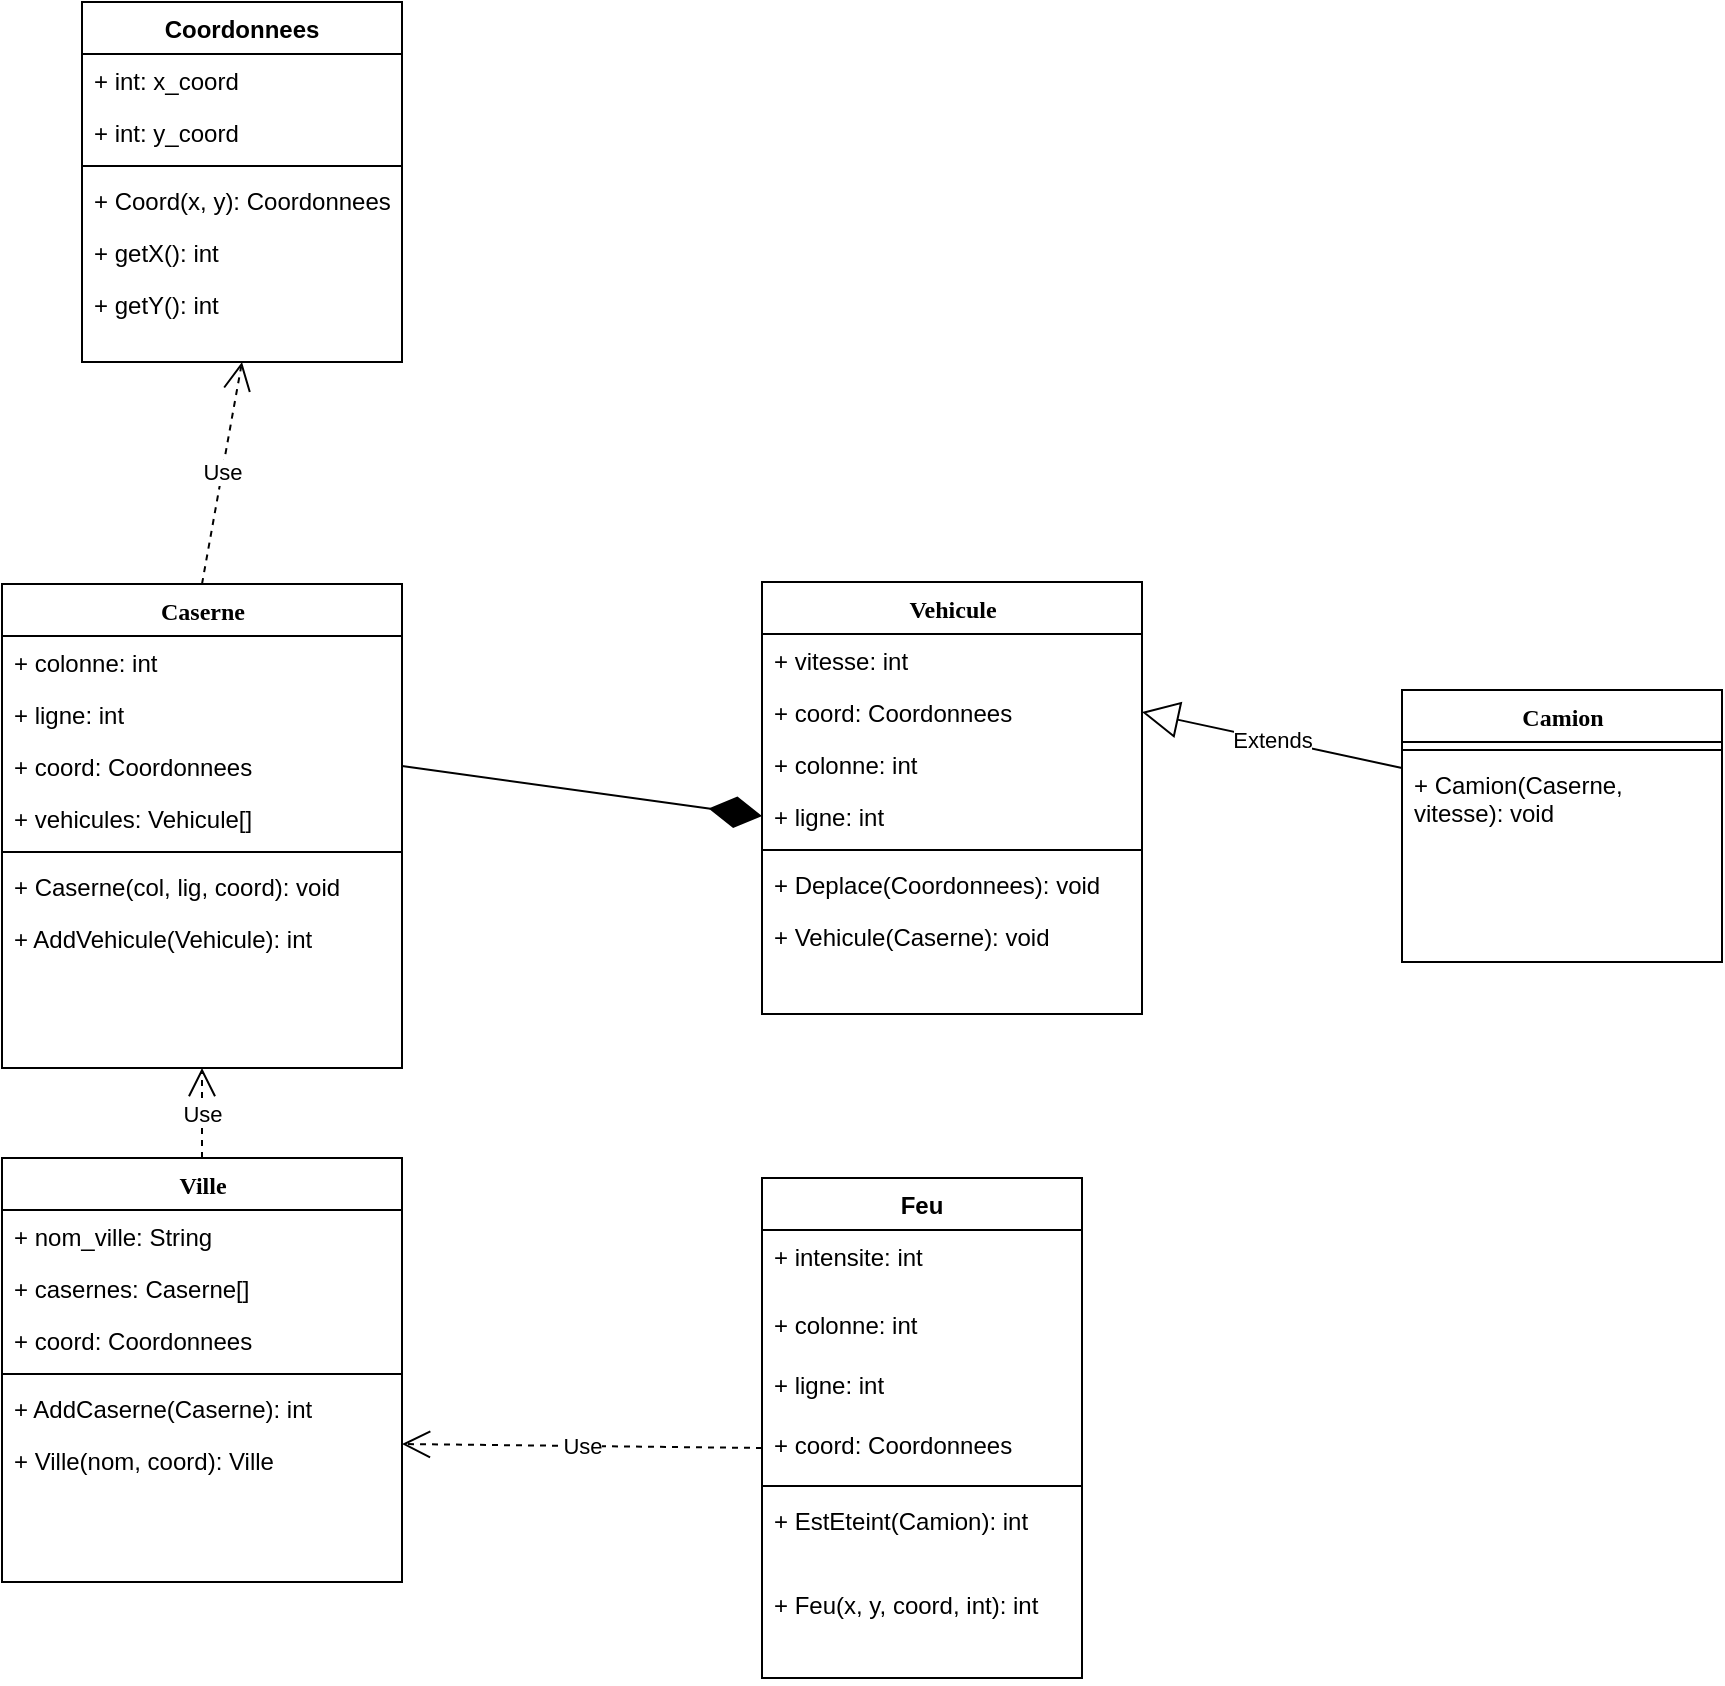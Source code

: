 <mxfile version="12.3.6" type="device" pages="1"><diagram name="Page-1" id="9f46799a-70d6-7492-0946-bef42562c5a5"><mxGraphModel dx="782" dy="1300" grid="1" gridSize="10" guides="1" tooltips="1" connect="1" arrows="1" fold="1" page="1" pageScale="1" pageWidth="1100" pageHeight="850" background="#ffffff" math="0" shadow="0"><root><mxCell id="0"/><mxCell id="1" parent="0"/><mxCell id="78961159f06e98e8-17" value="Caserne" style="swimlane;html=1;fontStyle=1;align=center;verticalAlign=top;childLayout=stackLayout;horizontal=1;startSize=26;horizontalStack=0;resizeParent=1;resizeLast=0;collapsible=1;marginBottom=0;swimlaneFillColor=#ffffff;rounded=0;shadow=0;comic=0;labelBackgroundColor=none;strokeWidth=1;fillColor=none;fontFamily=Verdana;fontSize=12" parent="1" vertex="1"><mxGeometry x="50" y="231" width="200" height="242" as="geometry"/></mxCell><mxCell id="78961159f06e98e8-23" value="+ colonne: int" style="text;html=1;strokeColor=none;fillColor=none;align=left;verticalAlign=top;spacingLeft=4;spacingRight=4;whiteSpace=wrap;overflow=hidden;rotatable=0;points=[[0,0.5],[1,0.5]];portConstraint=eastwest;" parent="78961159f06e98e8-17" vertex="1"><mxGeometry y="26" width="200" height="26" as="geometry"/></mxCell><mxCell id="78961159f06e98e8-25" value="+ ligne: int" style="text;html=1;strokeColor=none;fillColor=none;align=left;verticalAlign=top;spacingLeft=4;spacingRight=4;whiteSpace=wrap;overflow=hidden;rotatable=0;points=[[0,0.5],[1,0.5]];portConstraint=eastwest;" parent="78961159f06e98e8-17" vertex="1"><mxGeometry y="52" width="200" height="26" as="geometry"/></mxCell><mxCell id="78961159f06e98e8-26" value="+ coord: Coordonnees" style="text;html=1;strokeColor=none;fillColor=none;align=left;verticalAlign=top;spacingLeft=4;spacingRight=4;whiteSpace=wrap;overflow=hidden;rotatable=0;points=[[0,0.5],[1,0.5]];portConstraint=eastwest;" parent="78961159f06e98e8-17" vertex="1"><mxGeometry y="78" width="200" height="26" as="geometry"/></mxCell><mxCell id="HT7YnywdIxl9OsIt7Vvr-9" value="+ vehicules: Vehicule[]" style="text;html=1;strokeColor=none;fillColor=none;align=left;verticalAlign=top;spacingLeft=4;spacingRight=4;whiteSpace=wrap;overflow=hidden;rotatable=0;points=[[0,0.5],[1,0.5]];portConstraint=eastwest;" parent="78961159f06e98e8-17" vertex="1"><mxGeometry y="104" width="200" height="26" as="geometry"/></mxCell><mxCell id="78961159f06e98e8-19" value="" style="line;html=1;strokeWidth=1;fillColor=none;align=left;verticalAlign=middle;spacingTop=-1;spacingLeft=3;spacingRight=3;rotatable=0;labelPosition=right;points=[];portConstraint=eastwest;" parent="78961159f06e98e8-17" vertex="1"><mxGeometry y="130" width="200" height="8" as="geometry"/></mxCell><mxCell id="78961159f06e98e8-20" value="+ Caserne(col, lig, coord): void" style="text;html=1;strokeColor=none;fillColor=none;align=left;verticalAlign=top;spacingLeft=4;spacingRight=4;whiteSpace=wrap;overflow=hidden;rotatable=0;points=[[0,0.5],[1,0.5]];portConstraint=eastwest;" parent="78961159f06e98e8-17" vertex="1"><mxGeometry y="138" width="200" height="26" as="geometry"/></mxCell><mxCell id="78961159f06e98e8-27" value="+ AddVehicule(Vehicule): int" style="text;html=1;strokeColor=none;fillColor=none;align=left;verticalAlign=top;spacingLeft=4;spacingRight=4;whiteSpace=wrap;overflow=hidden;rotatable=0;points=[[0,0.5],[1,0.5]];portConstraint=eastwest;" parent="78961159f06e98e8-17" vertex="1"><mxGeometry y="164" width="200" height="26" as="geometry"/></mxCell><mxCell id="78961159f06e98e8-30" value="Vehicule" style="swimlane;html=1;fontStyle=1;align=center;verticalAlign=top;childLayout=stackLayout;horizontal=1;startSize=26;horizontalStack=0;resizeParent=1;resizeLast=0;collapsible=1;marginBottom=0;swimlaneFillColor=#ffffff;rounded=0;shadow=0;comic=0;labelBackgroundColor=none;strokeWidth=1;fillColor=none;fontFamily=Verdana;fontSize=12" parent="1" vertex="1"><mxGeometry x="430" y="230" width="190" height="216" as="geometry"/></mxCell><mxCell id="78961159f06e98e8-32" value="+ vitesse: int" style="text;html=1;strokeColor=none;fillColor=none;align=left;verticalAlign=top;spacingLeft=4;spacingRight=4;whiteSpace=wrap;overflow=hidden;rotatable=0;points=[[0,0.5],[1,0.5]];portConstraint=eastwest;" parent="78961159f06e98e8-30" vertex="1"><mxGeometry y="26" width="190" height="26" as="geometry"/></mxCell><mxCell id="78961159f06e98e8-33" value="+ coord: Coordonnees" style="text;html=1;strokeColor=none;fillColor=none;align=left;verticalAlign=top;spacingLeft=4;spacingRight=4;whiteSpace=wrap;overflow=hidden;rotatable=0;points=[[0,0.5],[1,0.5]];portConstraint=eastwest;" parent="78961159f06e98e8-30" vertex="1"><mxGeometry y="52" width="190" height="26" as="geometry"/></mxCell><mxCell id="jZ0c2ZTz9zIEuqEa1qDP-1" value="+ colonne: int" style="text;html=1;strokeColor=none;fillColor=none;align=left;verticalAlign=top;spacingLeft=4;spacingRight=4;whiteSpace=wrap;overflow=hidden;rotatable=0;points=[[0,0.5],[1,0.5]];portConstraint=eastwest;" vertex="1" parent="78961159f06e98e8-30"><mxGeometry y="78" width="190" height="26" as="geometry"/></mxCell><mxCell id="jZ0c2ZTz9zIEuqEa1qDP-2" value="+ ligne: int" style="text;html=1;strokeColor=none;fillColor=none;align=left;verticalAlign=top;spacingLeft=4;spacingRight=4;whiteSpace=wrap;overflow=hidden;rotatable=0;points=[[0,0.5],[1,0.5]];portConstraint=eastwest;" vertex="1" parent="78961159f06e98e8-30"><mxGeometry y="104" width="190" height="26" as="geometry"/></mxCell><mxCell id="78961159f06e98e8-38" value="" style="line;html=1;strokeWidth=1;fillColor=none;align=left;verticalAlign=middle;spacingTop=-1;spacingLeft=3;spacingRight=3;rotatable=0;labelPosition=right;points=[];portConstraint=eastwest;" parent="78961159f06e98e8-30" vertex="1"><mxGeometry y="130" width="190" height="8" as="geometry"/></mxCell><mxCell id="78961159f06e98e8-39" value="+ Deplace(Coordonnees): void" style="text;html=1;strokeColor=none;fillColor=none;align=left;verticalAlign=top;spacingLeft=4;spacingRight=4;whiteSpace=wrap;overflow=hidden;rotatable=0;points=[[0,0.5],[1,0.5]];portConstraint=eastwest;" parent="78961159f06e98e8-30" vertex="1"><mxGeometry y="138" width="190" height="26" as="geometry"/></mxCell><mxCell id="oDiRZT6hLIiaNtrzYCbH-21" value="+ Vehicule(Caserne): void" style="text;html=1;strokeColor=none;fillColor=none;align=left;verticalAlign=top;spacingLeft=4;spacingRight=4;whiteSpace=wrap;overflow=hidden;rotatable=0;points=[[0,0.5],[1,0.5]];portConstraint=eastwest;" parent="78961159f06e98e8-30" vertex="1"><mxGeometry y="164" width="190" height="52" as="geometry"/></mxCell><mxCell id="78961159f06e98e8-43" value="Camion&lt;br&gt;" style="swimlane;html=1;fontStyle=1;align=center;verticalAlign=top;childLayout=stackLayout;horizontal=1;startSize=26;horizontalStack=0;resizeParent=1;resizeLast=0;collapsible=1;marginBottom=0;swimlaneFillColor=#ffffff;rounded=0;shadow=0;comic=0;labelBackgroundColor=none;strokeWidth=1;fillColor=none;fontFamily=Verdana;fontSize=12" parent="1" vertex="1"><mxGeometry x="750" y="284" width="160" height="136" as="geometry"/></mxCell><mxCell id="oDiRZT6hLIiaNtrzYCbH-24" value="" style="line;html=1;strokeWidth=1;fillColor=none;align=left;verticalAlign=middle;spacingTop=-1;spacingLeft=3;spacingRight=3;rotatable=0;labelPosition=right;points=[];portConstraint=eastwest;" parent="78961159f06e98e8-43" vertex="1"><mxGeometry y="26" width="160" height="8" as="geometry"/></mxCell><mxCell id="oDiRZT6hLIiaNtrzYCbH-25" value="+ Camion(Caserne, vitesse): void" style="text;html=1;strokeColor=none;fillColor=none;align=left;verticalAlign=top;spacingLeft=4;spacingRight=4;whiteSpace=wrap;overflow=hidden;rotatable=0;points=[[0,0.5],[1,0.5]];portConstraint=eastwest;" parent="78961159f06e98e8-43" vertex="1"><mxGeometry y="34" width="160" height="52" as="geometry"/></mxCell><mxCell id="78961159f06e98e8-69" value="Ville" style="swimlane;html=1;fontStyle=1;align=center;verticalAlign=top;childLayout=stackLayout;horizontal=1;startSize=26;horizontalStack=0;resizeParent=1;resizeLast=0;collapsible=1;marginBottom=0;swimlaneFillColor=#ffffff;rounded=0;shadow=0;comic=0;labelBackgroundColor=none;strokeWidth=1;fillColor=none;fontFamily=Verdana;fontSize=12" parent="1" vertex="1"><mxGeometry x="50" y="518" width="200" height="212" as="geometry"/></mxCell><mxCell id="78961159f06e98e8-71" value="+ nom_ville: String" style="text;html=1;strokeColor=none;fillColor=none;align=left;verticalAlign=top;spacingLeft=4;spacingRight=4;whiteSpace=wrap;overflow=hidden;rotatable=0;points=[[0,0.5],[1,0.5]];portConstraint=eastwest;" parent="78961159f06e98e8-69" vertex="1"><mxGeometry y="26" width="200" height="26" as="geometry"/></mxCell><mxCell id="78961159f06e98e8-72" value="+ casernes: Caserne[]" style="text;html=1;strokeColor=none;fillColor=none;align=left;verticalAlign=top;spacingLeft=4;spacingRight=4;whiteSpace=wrap;overflow=hidden;rotatable=0;points=[[0,0.5],[1,0.5]];portConstraint=eastwest;" parent="78961159f06e98e8-69" vertex="1"><mxGeometry y="52" width="200" height="26" as="geometry"/></mxCell><mxCell id="78961159f06e98e8-74" value="+ coord: Coordonnees" style="text;html=1;strokeColor=none;fillColor=none;align=left;verticalAlign=top;spacingLeft=4;spacingRight=4;whiteSpace=wrap;overflow=hidden;rotatable=0;points=[[0,0.5],[1,0.5]];portConstraint=eastwest;" parent="78961159f06e98e8-69" vertex="1"><mxGeometry y="78" width="200" height="26" as="geometry"/></mxCell><mxCell id="78961159f06e98e8-77" value="" style="line;html=1;strokeWidth=1;fillColor=none;align=left;verticalAlign=middle;spacingTop=-1;spacingLeft=3;spacingRight=3;rotatable=0;labelPosition=right;points=[];portConstraint=eastwest;" parent="78961159f06e98e8-69" vertex="1"><mxGeometry y="104" width="200" height="8" as="geometry"/></mxCell><mxCell id="78961159f06e98e8-78" value="+ AddCaserne(Caserne): int" style="text;html=1;strokeColor=none;fillColor=none;align=left;verticalAlign=top;spacingLeft=4;spacingRight=4;whiteSpace=wrap;overflow=hidden;rotatable=0;points=[[0,0.5],[1,0.5]];portConstraint=eastwest;" parent="78961159f06e98e8-69" vertex="1"><mxGeometry y="112" width="200" height="26" as="geometry"/></mxCell><mxCell id="78961159f06e98e8-79" value="+ Ville(nom, coord): Ville" style="text;html=1;strokeColor=none;fillColor=none;align=left;verticalAlign=top;spacingLeft=4;spacingRight=4;whiteSpace=wrap;overflow=hidden;rotatable=0;points=[[0,0.5],[1,0.5]];portConstraint=eastwest;" parent="78961159f06e98e8-69" vertex="1"><mxGeometry y="138" width="200" height="26" as="geometry"/></mxCell><mxCell id="HT7YnywdIxl9OsIt7Vvr-1" value="Feu" style="swimlane;fontStyle=1;align=center;verticalAlign=top;childLayout=stackLayout;horizontal=1;startSize=26;horizontalStack=0;resizeParent=1;resizeParentMax=0;resizeLast=0;collapsible=1;marginBottom=0;" parent="1" vertex="1"><mxGeometry x="430" y="528" width="160" height="250" as="geometry"/></mxCell><mxCell id="HT7YnywdIxl9OsIt7Vvr-2" value="+ intensite: int&#10;" style="text;strokeColor=none;fillColor=none;align=left;verticalAlign=top;spacingLeft=4;spacingRight=4;overflow=hidden;rotatable=0;points=[[0,0.5],[1,0.5]];portConstraint=eastwest;" parent="HT7YnywdIxl9OsIt7Vvr-1" vertex="1"><mxGeometry y="26" width="160" height="34" as="geometry"/></mxCell><mxCell id="HT7YnywdIxl9OsIt7Vvr-7" value="+ colonne: int&#10;" style="text;strokeColor=none;fillColor=none;align=left;verticalAlign=top;spacingLeft=4;spacingRight=4;overflow=hidden;rotatable=0;points=[[0,0.5],[1,0.5]];portConstraint=eastwest;" parent="HT7YnywdIxl9OsIt7Vvr-1" vertex="1"><mxGeometry y="60" width="160" height="30" as="geometry"/></mxCell><mxCell id="HT7YnywdIxl9OsIt7Vvr-8" value="+ ligne: int&#10;&#10;" style="text;strokeColor=none;fillColor=none;align=left;verticalAlign=top;spacingLeft=4;spacingRight=4;overflow=hidden;rotatable=0;points=[[0,0.5],[1,0.5]];portConstraint=eastwest;" parent="HT7YnywdIxl9OsIt7Vvr-1" vertex="1"><mxGeometry y="90" width="160" height="30" as="geometry"/></mxCell><mxCell id="HT7YnywdIxl9OsIt7Vvr-5" value="+ coord: Coordonnees&#10;" style="text;strokeColor=none;fillColor=none;align=left;verticalAlign=top;spacingLeft=4;spacingRight=4;overflow=hidden;rotatable=0;points=[[0,0.5],[1,0.5]];portConstraint=eastwest;" parent="HT7YnywdIxl9OsIt7Vvr-1" vertex="1"><mxGeometry y="120" width="160" height="30" as="geometry"/></mxCell><mxCell id="HT7YnywdIxl9OsIt7Vvr-3" value="" style="line;strokeWidth=1;fillColor=none;align=left;verticalAlign=middle;spacingTop=-1;spacingLeft=3;spacingRight=3;rotatable=0;labelPosition=right;points=[];portConstraint=eastwest;" parent="HT7YnywdIxl9OsIt7Vvr-1" vertex="1"><mxGeometry y="150" width="160" height="8" as="geometry"/></mxCell><mxCell id="HT7YnywdIxl9OsIt7Vvr-4" value="+ EstEteint(Camion): int" style="text;strokeColor=none;fillColor=none;align=left;verticalAlign=top;spacingLeft=4;spacingRight=4;overflow=hidden;rotatable=0;points=[[0,0.5],[1,0.5]];portConstraint=eastwest;" parent="HT7YnywdIxl9OsIt7Vvr-1" vertex="1"><mxGeometry y="158" width="160" height="42" as="geometry"/></mxCell><mxCell id="oDiRZT6hLIiaNtrzYCbH-26" value="+ Feu(x, y, coord, int): int" style="text;strokeColor=none;fillColor=none;align=left;verticalAlign=top;spacingLeft=4;spacingRight=4;overflow=hidden;rotatable=0;points=[[0,0.5],[1,0.5]];portConstraint=eastwest;" parent="HT7YnywdIxl9OsIt7Vvr-1" vertex="1"><mxGeometry y="200" width="160" height="50" as="geometry"/></mxCell><mxCell id="oDiRZT6hLIiaNtrzYCbH-1" value="Extends" style="endArrow=block;endSize=16;endFill=0;html=1;entryX=1;entryY=0.5;entryDx=0;entryDy=0;exitX=0;exitY=0.5;exitDx=0;exitDy=0;" parent="1" target="78961159f06e98e8-33" edge="1"><mxGeometry width="160" relative="1" as="geometry"><mxPoint x="750" y="323" as="sourcePoint"/><mxPoint x="650" y="350" as="targetPoint"/></mxGeometry></mxCell><mxCell id="oDiRZT6hLIiaNtrzYCbH-2" value="" style="endArrow=diamondThin;endFill=1;endSize=24;html=1;entryX=0;entryY=0.5;entryDx=0;entryDy=0;exitX=1;exitY=0.5;exitDx=0;exitDy=0;" parent="1" source="78961159f06e98e8-26" edge="1"><mxGeometry width="160" relative="1" as="geometry"><mxPoint x="250" y="408" as="sourcePoint"/><mxPoint x="430" y="347.0" as="targetPoint"/></mxGeometry></mxCell><mxCell id="oDiRZT6hLIiaNtrzYCbH-3" value="Use" style="endArrow=open;endSize=12;dashed=1;html=1;exitX=0.5;exitY=0;exitDx=0;exitDy=0;entryX=0.5;entryY=1;entryDx=0;entryDy=0;" parent="1" source="78961159f06e98e8-69" target="78961159f06e98e8-17" edge="1"><mxGeometry width="160" relative="1" as="geometry"><mxPoint x="90" y="868" as="sourcePoint"/><mxPoint x="150" y="490" as="targetPoint"/></mxGeometry></mxCell><mxCell id="oDiRZT6hLIiaNtrzYCbH-4" value="Use" style="endArrow=open;endSize=12;dashed=1;html=1;exitX=0;exitY=0.5;exitDx=0;exitDy=0;entryX=1;entryY=0.5;entryDx=0;entryDy=0;" parent="1" source="HT7YnywdIxl9OsIt7Vvr-5" edge="1"><mxGeometry width="160" relative="1" as="geometry"><mxPoint x="90" y="868" as="sourcePoint"/><mxPoint x="250" y="661.0" as="targetPoint"/></mxGeometry></mxCell><mxCell id="oDiRZT6hLIiaNtrzYCbH-5" value="Coordonnees" style="swimlane;fontStyle=1;align=center;verticalAlign=top;childLayout=stackLayout;horizontal=1;startSize=26;horizontalStack=0;resizeParent=1;resizeParentMax=0;resizeLast=0;collapsible=1;marginBottom=0;" parent="1" vertex="1"><mxGeometry x="90" y="-60" width="160" height="180" as="geometry"/></mxCell><mxCell id="oDiRZT6hLIiaNtrzYCbH-6" value="+ int: x_coord&#10;" style="text;strokeColor=none;fillColor=none;align=left;verticalAlign=top;spacingLeft=4;spacingRight=4;overflow=hidden;rotatable=0;points=[[0,0.5],[1,0.5]];portConstraint=eastwest;" parent="oDiRZT6hLIiaNtrzYCbH-5" vertex="1"><mxGeometry y="26" width="160" height="26" as="geometry"/></mxCell><mxCell id="oDiRZT6hLIiaNtrzYCbH-9" value="+ int: y_coord&#10;" style="text;strokeColor=none;fillColor=none;align=left;verticalAlign=top;spacingLeft=4;spacingRight=4;overflow=hidden;rotatable=0;points=[[0,0.5],[1,0.5]];portConstraint=eastwest;" parent="oDiRZT6hLIiaNtrzYCbH-5" vertex="1"><mxGeometry y="52" width="160" height="26" as="geometry"/></mxCell><mxCell id="oDiRZT6hLIiaNtrzYCbH-7" value="" style="line;strokeWidth=1;fillColor=none;align=left;verticalAlign=middle;spacingTop=-1;spacingLeft=3;spacingRight=3;rotatable=0;labelPosition=right;points=[];portConstraint=eastwest;" parent="oDiRZT6hLIiaNtrzYCbH-5" vertex="1"><mxGeometry y="78" width="160" height="8" as="geometry"/></mxCell><mxCell id="oDiRZT6hLIiaNtrzYCbH-8" value="+ Coord(x, y): Coordonnees" style="text;strokeColor=none;fillColor=none;align=left;verticalAlign=top;spacingLeft=4;spacingRight=4;overflow=hidden;rotatable=0;points=[[0,0.5],[1,0.5]];portConstraint=eastwest;" parent="oDiRZT6hLIiaNtrzYCbH-5" vertex="1"><mxGeometry y="86" width="160" height="26" as="geometry"/></mxCell><mxCell id="oDiRZT6hLIiaNtrzYCbH-15" value="+ getX(): int" style="text;strokeColor=none;fillColor=none;align=left;verticalAlign=top;spacingLeft=4;spacingRight=4;overflow=hidden;rotatable=0;points=[[0,0.5],[1,0.5]];portConstraint=eastwest;" parent="oDiRZT6hLIiaNtrzYCbH-5" vertex="1"><mxGeometry y="112" width="160" height="26" as="geometry"/></mxCell><mxCell id="oDiRZT6hLIiaNtrzYCbH-16" value="+ getY(): int" style="text;strokeColor=none;fillColor=none;align=left;verticalAlign=top;spacingLeft=4;spacingRight=4;overflow=hidden;rotatable=0;points=[[0,0.5],[1,0.5]];portConstraint=eastwest;" parent="oDiRZT6hLIiaNtrzYCbH-5" vertex="1"><mxGeometry y="138" width="160" height="42" as="geometry"/></mxCell><mxCell id="jZ0c2ZTz9zIEuqEa1qDP-4" value="Use" style="endArrow=open;endSize=12;dashed=1;html=1;exitX=0.5;exitY=0;exitDx=0;exitDy=0;entryX=0.5;entryY=1;entryDx=0;entryDy=0;entryPerimeter=0;" edge="1" parent="1" source="78961159f06e98e8-17" target="oDiRZT6hLIiaNtrzYCbH-16"><mxGeometry width="160" relative="1" as="geometry"><mxPoint x="70" y="190" as="sourcePoint"/><mxPoint x="170" y="160" as="targetPoint"/></mxGeometry></mxCell></root></mxGraphModel></diagram></mxfile>